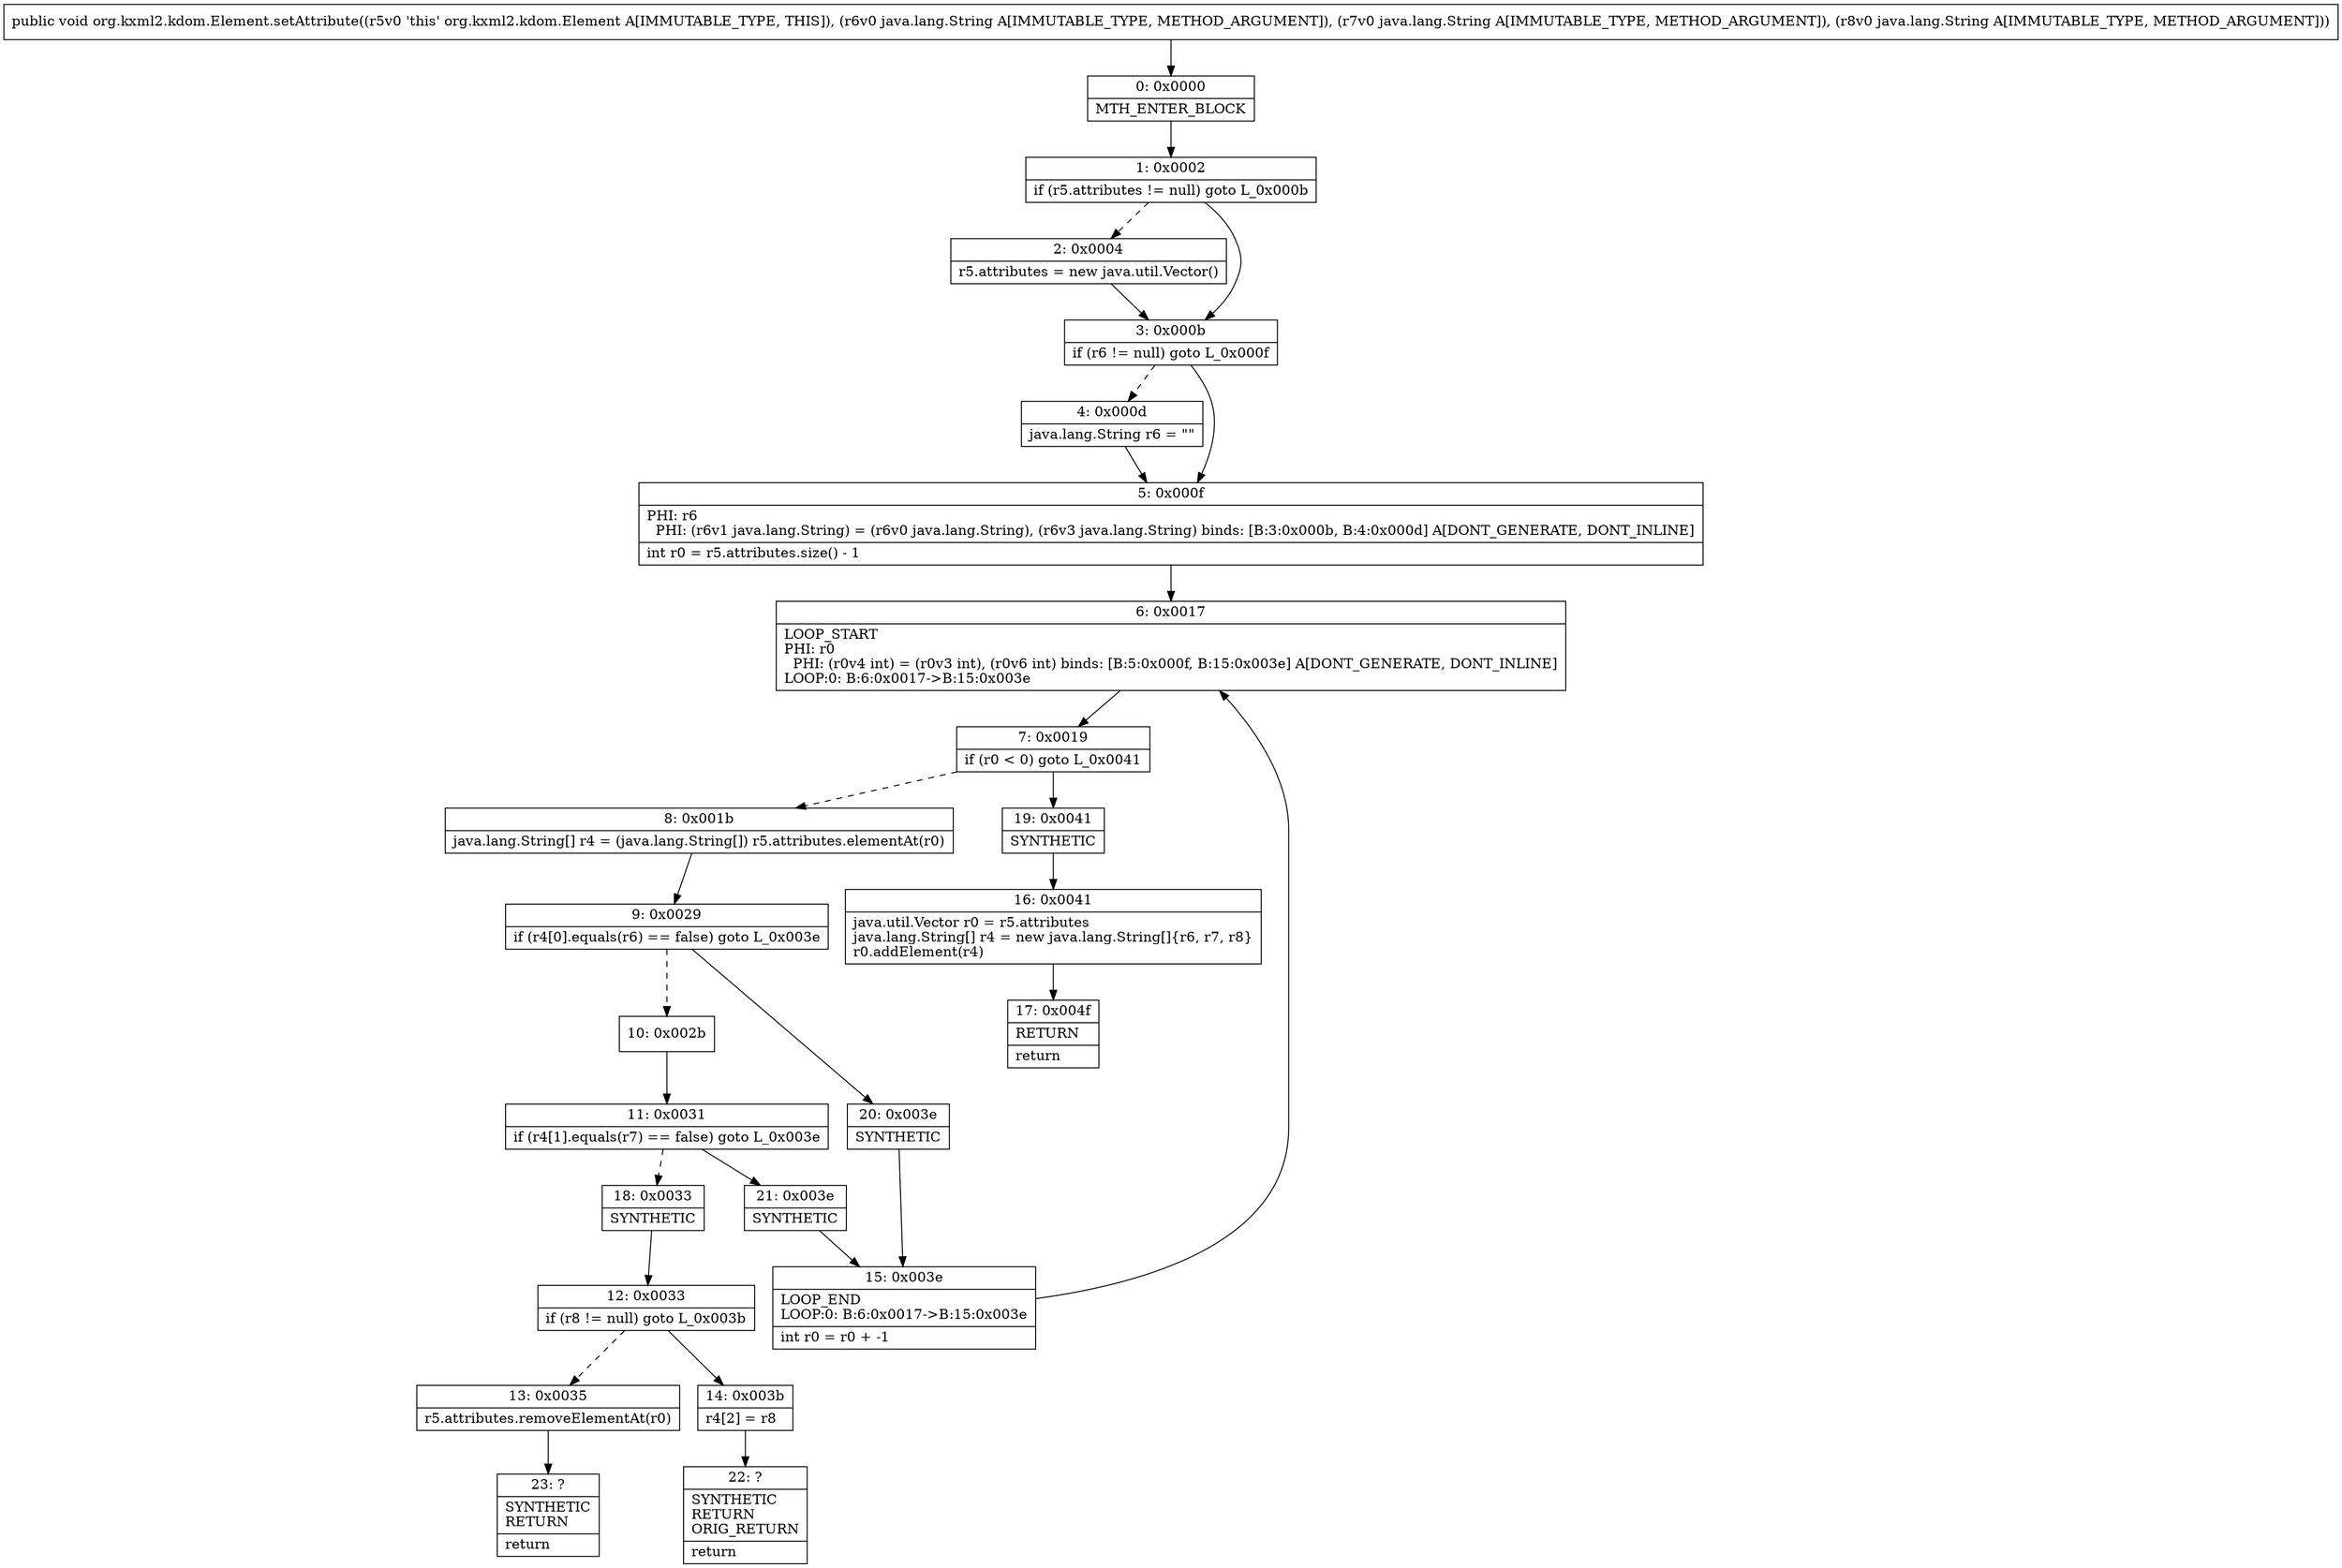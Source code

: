 digraph "CFG fororg.kxml2.kdom.Element.setAttribute(Ljava\/lang\/String;Ljava\/lang\/String;Ljava\/lang\/String;)V" {
Node_0 [shape=record,label="{0\:\ 0x0000|MTH_ENTER_BLOCK\l}"];
Node_1 [shape=record,label="{1\:\ 0x0002|if (r5.attributes != null) goto L_0x000b\l}"];
Node_2 [shape=record,label="{2\:\ 0x0004|r5.attributes = new java.util.Vector()\l}"];
Node_3 [shape=record,label="{3\:\ 0x000b|if (r6 != null) goto L_0x000f\l}"];
Node_4 [shape=record,label="{4\:\ 0x000d|java.lang.String r6 = \"\"\l}"];
Node_5 [shape=record,label="{5\:\ 0x000f|PHI: r6 \l  PHI: (r6v1 java.lang.String) = (r6v0 java.lang.String), (r6v3 java.lang.String) binds: [B:3:0x000b, B:4:0x000d] A[DONT_GENERATE, DONT_INLINE]\l|int r0 = r5.attributes.size() \- 1\l}"];
Node_6 [shape=record,label="{6\:\ 0x0017|LOOP_START\lPHI: r0 \l  PHI: (r0v4 int) = (r0v3 int), (r0v6 int) binds: [B:5:0x000f, B:15:0x003e] A[DONT_GENERATE, DONT_INLINE]\lLOOP:0: B:6:0x0017\-\>B:15:0x003e\l}"];
Node_7 [shape=record,label="{7\:\ 0x0019|if (r0 \< 0) goto L_0x0041\l}"];
Node_8 [shape=record,label="{8\:\ 0x001b|java.lang.String[] r4 = (java.lang.String[]) r5.attributes.elementAt(r0)\l}"];
Node_9 [shape=record,label="{9\:\ 0x0029|if (r4[0].equals(r6) == false) goto L_0x003e\l}"];
Node_10 [shape=record,label="{10\:\ 0x002b}"];
Node_11 [shape=record,label="{11\:\ 0x0031|if (r4[1].equals(r7) == false) goto L_0x003e\l}"];
Node_12 [shape=record,label="{12\:\ 0x0033|if (r8 != null) goto L_0x003b\l}"];
Node_13 [shape=record,label="{13\:\ 0x0035|r5.attributes.removeElementAt(r0)\l}"];
Node_14 [shape=record,label="{14\:\ 0x003b|r4[2] = r8\l}"];
Node_15 [shape=record,label="{15\:\ 0x003e|LOOP_END\lLOOP:0: B:6:0x0017\-\>B:15:0x003e\l|int r0 = r0 + \-1\l}"];
Node_16 [shape=record,label="{16\:\ 0x0041|java.util.Vector r0 = r5.attributes\ljava.lang.String[] r4 = new java.lang.String[]\{r6, r7, r8\}\lr0.addElement(r4)\l}"];
Node_17 [shape=record,label="{17\:\ 0x004f|RETURN\l|return\l}"];
Node_18 [shape=record,label="{18\:\ 0x0033|SYNTHETIC\l}"];
Node_19 [shape=record,label="{19\:\ 0x0041|SYNTHETIC\l}"];
Node_20 [shape=record,label="{20\:\ 0x003e|SYNTHETIC\l}"];
Node_21 [shape=record,label="{21\:\ 0x003e|SYNTHETIC\l}"];
Node_22 [shape=record,label="{22\:\ ?|SYNTHETIC\lRETURN\lORIG_RETURN\l|return\l}"];
Node_23 [shape=record,label="{23\:\ ?|SYNTHETIC\lRETURN\l|return\l}"];
MethodNode[shape=record,label="{public void org.kxml2.kdom.Element.setAttribute((r5v0 'this' org.kxml2.kdom.Element A[IMMUTABLE_TYPE, THIS]), (r6v0 java.lang.String A[IMMUTABLE_TYPE, METHOD_ARGUMENT]), (r7v0 java.lang.String A[IMMUTABLE_TYPE, METHOD_ARGUMENT]), (r8v0 java.lang.String A[IMMUTABLE_TYPE, METHOD_ARGUMENT])) }"];
MethodNode -> Node_0;
Node_0 -> Node_1;
Node_1 -> Node_2[style=dashed];
Node_1 -> Node_3;
Node_2 -> Node_3;
Node_3 -> Node_4[style=dashed];
Node_3 -> Node_5;
Node_4 -> Node_5;
Node_5 -> Node_6;
Node_6 -> Node_7;
Node_7 -> Node_8[style=dashed];
Node_7 -> Node_19;
Node_8 -> Node_9;
Node_9 -> Node_10[style=dashed];
Node_9 -> Node_20;
Node_10 -> Node_11;
Node_11 -> Node_18[style=dashed];
Node_11 -> Node_21;
Node_12 -> Node_13[style=dashed];
Node_12 -> Node_14;
Node_13 -> Node_23;
Node_14 -> Node_22;
Node_15 -> Node_6;
Node_16 -> Node_17;
Node_18 -> Node_12;
Node_19 -> Node_16;
Node_20 -> Node_15;
Node_21 -> Node_15;
}

